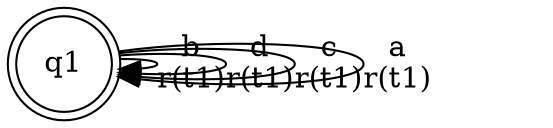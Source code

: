 digraph "tests_1/test103/solution501/solution" {
	q1[label=q1 shape=doublecircle]
	q1 -> q1[label="b\nr(t1)\n"]
	q1 -> q1[label="d\nr(t1)\n"]
	q1 -> q1[label="c\nr(t1)\n"]
	q1 -> q1[label="a\nr(t1)\n"]
}
